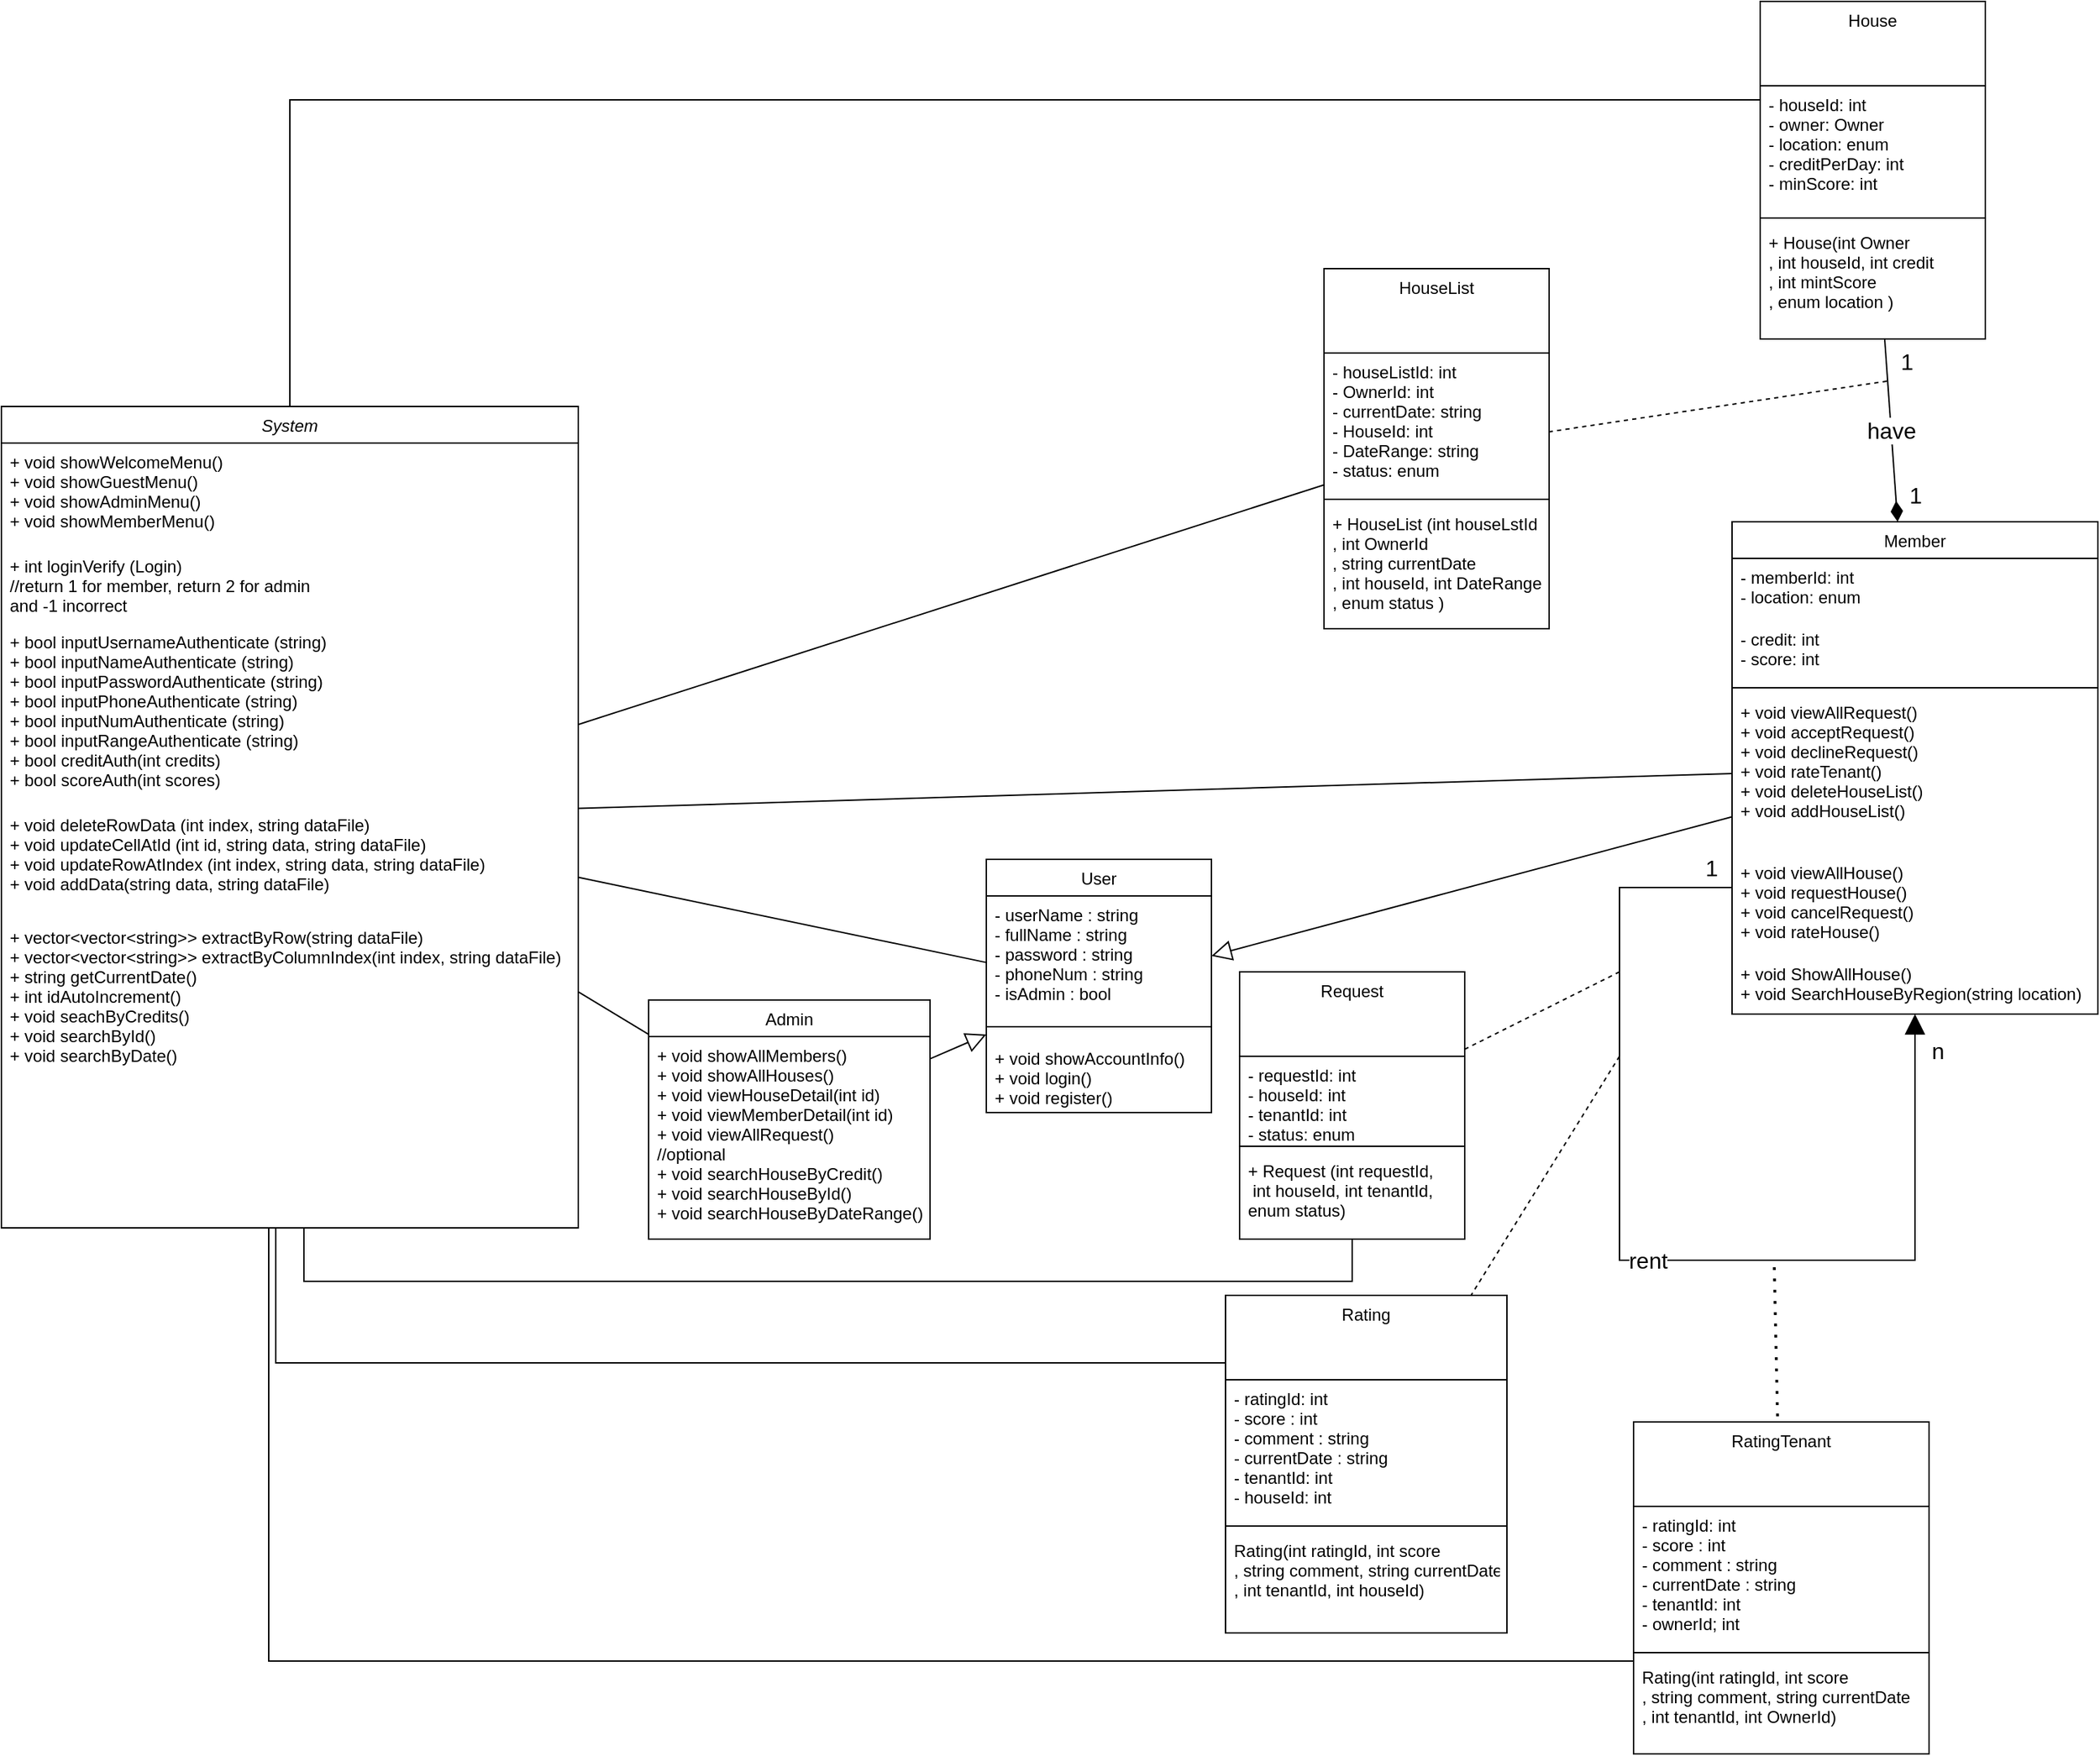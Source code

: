 <mxfile version="20.3.6" type="github">
  <diagram id="C5RBs43oDa-KdzZeNtuy" name="Page-1">
    <mxGraphModel dx="2863" dy="2373" grid="1" gridSize="10" guides="1" tooltips="1" connect="1" arrows="1" fold="1" page="1" pageScale="1" pageWidth="827" pageHeight="1169" math="0" shadow="0">
      <root>
        <mxCell id="WIyWlLk6GJQsqaUBKTNV-0" />
        <mxCell id="WIyWlLk6GJQsqaUBKTNV-1" parent="WIyWlLk6GJQsqaUBKTNV-0" />
        <mxCell id="zkfFHV4jXpPFQw0GAbJ--0" value="Member" style="swimlane;fontStyle=0;align=center;verticalAlign=top;childLayout=stackLayout;horizontal=1;startSize=26;horizontalStack=0;resizeParent=1;resizeLast=0;collapsible=1;marginBottom=0;rounded=0;shadow=0;strokeWidth=1;" parent="WIyWlLk6GJQsqaUBKTNV-1" vertex="1">
          <mxGeometry x="470" y="-750" width="260" height="350" as="geometry">
            <mxRectangle x="230" y="140" width="160" height="26" as="alternateBounds" />
          </mxGeometry>
        </mxCell>
        <mxCell id="zkfFHV4jXpPFQw0GAbJ--1" value="- memberId: int&#xa;- location: enum" style="text;align=left;verticalAlign=top;spacingLeft=4;spacingRight=4;overflow=hidden;rotatable=0;points=[[0,0.5],[1,0.5]];portConstraint=eastwest;" parent="zkfFHV4jXpPFQw0GAbJ--0" vertex="1">
          <mxGeometry y="26" width="260" height="44" as="geometry" />
        </mxCell>
        <mxCell id="nBUo0i6XYViC7IQc_473-117" value="- credit: int &#xa;- score: int" style="text;align=left;verticalAlign=top;spacingLeft=4;spacingRight=4;overflow=hidden;rotatable=0;points=[[0,0.5],[1,0.5]];portConstraint=eastwest;" parent="zkfFHV4jXpPFQw0GAbJ--0" vertex="1">
          <mxGeometry y="70" width="260" height="44" as="geometry" />
        </mxCell>
        <mxCell id="zkfFHV4jXpPFQw0GAbJ--4" value="" style="line;html=1;strokeWidth=1;align=left;verticalAlign=middle;spacingTop=-1;spacingLeft=3;spacingRight=3;rotatable=0;labelPosition=right;points=[];portConstraint=eastwest;" parent="zkfFHV4jXpPFQw0GAbJ--0" vertex="1">
          <mxGeometry y="114" width="260" height="8" as="geometry" />
        </mxCell>
        <mxCell id="nBUo0i6XYViC7IQc_473-145" value="+ void viewAllRequest()&#xa;+ void acceptRequest()&#xa;+ void declineRequest()&#xa;+ void rateTenant()&#xa;+ void deleteHouseList()&#xa;+ void addHouseList()" style="text;align=left;verticalAlign=top;spacingLeft=4;spacingRight=4;overflow=hidden;rotatable=0;points=[[0,0.5],[1,0.5]];portConstraint=eastwest;" parent="zkfFHV4jXpPFQw0GAbJ--0" vertex="1">
          <mxGeometry y="122" width="260" height="114" as="geometry" />
        </mxCell>
        <mxCell id="nBUo0i6XYViC7IQc_473-121" value="+ void viewAllHouse()&#xa;+ void requestHouse()&#xa;+ void cancelRequest()&#xa;+ void rateHouse()" style="text;align=left;verticalAlign=top;spacingLeft=4;spacingRight=4;overflow=hidden;rotatable=0;points=[[0,0.5],[1,0.5]];portConstraint=eastwest;" parent="zkfFHV4jXpPFQw0GAbJ--0" vertex="1">
          <mxGeometry y="236" width="260" height="72" as="geometry" />
        </mxCell>
        <mxCell id="zkfFHV4jXpPFQw0GAbJ--5" value="+ void ShowAllHouse()&#xa;+ void SearchHouseByRegion(string location)" style="text;align=left;verticalAlign=top;spacingLeft=4;spacingRight=4;overflow=hidden;rotatable=0;points=[[0,0.5],[1,0.5]];portConstraint=eastwest;" parent="zkfFHV4jXpPFQw0GAbJ--0" vertex="1">
          <mxGeometry y="308" width="260" height="42" as="geometry" />
        </mxCell>
        <mxCell id="9ko4xWgtDxU1rwnArHpV-3" value="rent" style="endArrow=block;html=1;endSize=12;startArrow=none;startSize=12;startFill=0;rounded=0;fontSize=16;fillColor=none;jumpSize=9;endFill=1;edgeStyle=orthogonalEdgeStyle;" parent="zkfFHV4jXpPFQw0GAbJ--0" source="zkfFHV4jXpPFQw0GAbJ--0" target="zkfFHV4jXpPFQw0GAbJ--5" edge="1">
          <mxGeometry relative="1" as="geometry">
            <mxPoint x="110" y="505" as="sourcePoint" />
            <mxPoint x="200" y="525" as="targetPoint" />
            <Array as="points">
              <mxPoint x="-80" y="260" />
              <mxPoint x="-80" y="525" />
              <mxPoint x="130" y="525" />
            </Array>
          </mxGeometry>
        </mxCell>
        <mxCell id="9ko4xWgtDxU1rwnArHpV-4" value="n" style="edgeLabel;resizable=0;html=1;align=left;verticalAlign=top;fontSize=16;" parent="9ko4xWgtDxU1rwnArHpV-3" connectable="0" vertex="1">
          <mxGeometry x="-1" relative="1" as="geometry">
            <mxPoint x="140" y="100" as="offset" />
          </mxGeometry>
        </mxCell>
        <mxCell id="9ko4xWgtDxU1rwnArHpV-5" value="1" style="edgeLabel;resizable=0;html=1;align=right;verticalAlign=top;fontSize=16;" parent="9ko4xWgtDxU1rwnArHpV-3" connectable="0" vertex="1">
          <mxGeometry x="1" relative="1" as="geometry">
            <mxPoint x="-140" y="-120" as="offset" />
          </mxGeometry>
        </mxCell>
        <mxCell id="zkfFHV4jXpPFQw0GAbJ--17" value="House" style="swimlane;fontStyle=0;align=center;verticalAlign=top;childLayout=stackLayout;horizontal=1;startSize=60;horizontalStack=0;resizeParent=1;resizeLast=0;collapsible=1;marginBottom=0;rounded=0;shadow=0;strokeWidth=1;" parent="WIyWlLk6GJQsqaUBKTNV-1" vertex="1">
          <mxGeometry x="490" y="-1120" width="160" height="240" as="geometry">
            <mxRectangle x="550" y="140" width="160" height="26" as="alternateBounds" />
          </mxGeometry>
        </mxCell>
        <mxCell id="zkfFHV4jXpPFQw0GAbJ--18" value="- houseId: int&#xa;- owner: Owner&#xa;- location: enum&#xa;- creditPerDay: int &#xa;- minScore: int" style="text;align=left;verticalAlign=top;spacingLeft=4;spacingRight=4;overflow=hidden;rotatable=0;points=[[0,0.5],[1,0.5]];portConstraint=eastwest;" parent="zkfFHV4jXpPFQw0GAbJ--17" vertex="1">
          <mxGeometry y="60" width="160" height="90" as="geometry" />
        </mxCell>
        <mxCell id="zkfFHV4jXpPFQw0GAbJ--23" value="" style="line;html=1;strokeWidth=1;align=left;verticalAlign=middle;spacingTop=-1;spacingLeft=3;spacingRight=3;rotatable=0;labelPosition=right;points=[];portConstraint=eastwest;" parent="zkfFHV4jXpPFQw0GAbJ--17" vertex="1">
          <mxGeometry y="150" width="160" height="8" as="geometry" />
        </mxCell>
        <mxCell id="zkfFHV4jXpPFQw0GAbJ--24" value="+ House(int Owner&#xa;, int houseId, int credit&#xa;, int mintScore&#xa;, enum location )" style="text;align=left;verticalAlign=top;spacingLeft=4;spacingRight=4;overflow=hidden;rotatable=0;points=[[0,0.5],[1,0.5]];portConstraint=eastwest;" parent="zkfFHV4jXpPFQw0GAbJ--17" vertex="1">
          <mxGeometry y="158" width="160" height="82" as="geometry" />
        </mxCell>
        <mxCell id="nBUo0i6XYViC7IQc_473-11" value="Admin" style="swimlane;fontStyle=0;align=center;verticalAlign=top;childLayout=stackLayout;horizontal=1;startSize=26;horizontalStack=0;resizeParent=1;resizeLast=0;collapsible=1;marginBottom=0;rounded=0;shadow=0;strokeWidth=1;" parent="WIyWlLk6GJQsqaUBKTNV-1" vertex="1">
          <mxGeometry x="-300" y="-410" width="200" height="170" as="geometry">
            <mxRectangle x="230" y="140" width="160" height="26" as="alternateBounds" />
          </mxGeometry>
        </mxCell>
        <mxCell id="nBUo0i6XYViC7IQc_473-329" value="+ void showAllMembers()&#xa;+ void showAllHouses()&#xa;+ void viewHouseDetail(int id)&#xa;+ void viewMemberDetail(int id)&#xa;+ void viewAllRequest()&#xa;//optional&#xa;+ void searchHouseByCredit()&#xa;+ void searchHouseById()&#xa;+ void searchHouseByDateRange()&#xa;" style="text;align=left;verticalAlign=top;spacingLeft=4;spacingRight=4;overflow=hidden;rotatable=0;points=[[0,0.5],[1,0.5]];portConstraint=eastwest;" parent="nBUo0i6XYViC7IQc_473-11" vertex="1">
          <mxGeometry y="26" width="200" height="144" as="geometry" />
        </mxCell>
        <mxCell id="nBUo0i6XYViC7IQc_473-96" value="User" style="swimlane;fontStyle=0;align=center;verticalAlign=top;childLayout=stackLayout;horizontal=1;startSize=26;horizontalStack=0;resizeParent=1;resizeLast=0;collapsible=1;marginBottom=0;rounded=0;shadow=0;strokeWidth=1;" parent="WIyWlLk6GJQsqaUBKTNV-1" vertex="1">
          <mxGeometry x="-60" y="-510" width="160" height="180" as="geometry">
            <mxRectangle x="230" y="140" width="160" height="26" as="alternateBounds" />
          </mxGeometry>
        </mxCell>
        <mxCell id="nBUo0i6XYViC7IQc_473-97" value="- userName : string&#xa;- fullName : string &#xa;- password : string&#xa;- phoneNum : string&#xa;- isAdmin : bool" style="text;align=left;verticalAlign=top;spacingLeft=4;spacingRight=4;overflow=hidden;rotatable=0;points=[[0,0.5],[1,0.5]];portConstraint=eastwest;" parent="nBUo0i6XYViC7IQc_473-96" vertex="1">
          <mxGeometry y="26" width="160" height="84" as="geometry" />
        </mxCell>
        <mxCell id="nBUo0i6XYViC7IQc_473-100" value="" style="line;html=1;strokeWidth=1;align=left;verticalAlign=middle;spacingTop=-1;spacingLeft=3;spacingRight=3;rotatable=0;labelPosition=right;points=[];portConstraint=eastwest;" parent="nBUo0i6XYViC7IQc_473-96" vertex="1">
          <mxGeometry y="110" width="160" height="18" as="geometry" />
        </mxCell>
        <mxCell id="nBUo0i6XYViC7IQc_473-101" value="+ void showAccountInfo()&#xa;+ void login()&#xa;+ void register()" style="text;align=left;verticalAlign=top;spacingLeft=4;spacingRight=4;overflow=hidden;rotatable=0;points=[[0,0.5],[1,0.5]];portConstraint=eastwest;" parent="nBUo0i6XYViC7IQc_473-96" vertex="1">
          <mxGeometry y="128" width="160" height="52" as="geometry" />
        </mxCell>
        <mxCell id="nBUo0i6XYViC7IQc_473-102" value="" style="endArrow=block;html=1;endSize=12;startArrow=none;startSize=12;startFill=0;rounded=0;fontSize=16;fillColor=none;jumpSize=9;endFill=0;" parent="WIyWlLk6GJQsqaUBKTNV-1" source="nBUo0i6XYViC7IQc_473-11" target="nBUo0i6XYViC7IQc_473-96" edge="1">
          <mxGeometry relative="1" as="geometry">
            <mxPoint x="186" y="500" as="sourcePoint" />
            <mxPoint x="-130" y="500" as="targetPoint" />
          </mxGeometry>
        </mxCell>
        <mxCell id="nBUo0i6XYViC7IQc_473-105" value="" style="endArrow=block;html=1;endSize=12;startArrow=none;startSize=12;startFill=0;rounded=0;fontSize=16;fillColor=none;jumpSize=9;endFill=0;" parent="WIyWlLk6GJQsqaUBKTNV-1" source="zkfFHV4jXpPFQw0GAbJ--0" target="nBUo0i6XYViC7IQc_473-96" edge="1">
          <mxGeometry relative="1" as="geometry">
            <mxPoint x="424" y="315.763" as="sourcePoint" />
            <mxPoint x="310" y="269.997" as="targetPoint" />
          </mxGeometry>
        </mxCell>
        <mxCell id="nBUo0i6XYViC7IQc_473-106" style="edgeStyle=none;rounded=0;jumpSize=9;orthogonalLoop=1;jettySize=auto;html=1;exitX=0.75;exitY=0;exitDx=0;exitDy=0;strokeWidth=4;fontSize=16;startArrow=none;startFill=0;endArrow=block;endFill=0;startSize=12;endSize=9;fillColor=none;" parent="WIyWlLk6GJQsqaUBKTNV-1" source="nBUo0i6XYViC7IQc_473-96" target="nBUo0i6XYViC7IQc_473-96" edge="1">
          <mxGeometry relative="1" as="geometry" />
        </mxCell>
        <mxCell id="nBUo0i6XYViC7IQc_473-151" value="Request" style="swimlane;fontStyle=0;align=center;verticalAlign=top;childLayout=stackLayout;horizontal=1;startSize=60;horizontalStack=0;resizeParent=1;resizeLast=0;collapsible=1;marginBottom=0;rounded=0;shadow=0;strokeWidth=1;" parent="WIyWlLk6GJQsqaUBKTNV-1" vertex="1">
          <mxGeometry x="120" y="-430" width="160" height="190" as="geometry">
            <mxRectangle x="550" y="140" width="160" height="26" as="alternateBounds" />
          </mxGeometry>
        </mxCell>
        <mxCell id="nBUo0i6XYViC7IQc_473-152" value="- requestId: int &#xa;- houseId: int &#xa;- tenantId: int &#xa;- status: enum&#xa;" style="text;align=left;verticalAlign=top;spacingLeft=4;spacingRight=4;overflow=hidden;rotatable=0;points=[[0,0.5],[1,0.5]];portConstraint=eastwest;" parent="nBUo0i6XYViC7IQc_473-151" vertex="1">
          <mxGeometry y="60" width="160" height="60" as="geometry" />
        </mxCell>
        <mxCell id="nBUo0i6XYViC7IQc_473-157" value="" style="line;html=1;strokeWidth=1;align=left;verticalAlign=middle;spacingTop=-1;spacingLeft=3;spacingRight=3;rotatable=0;labelPosition=right;points=[];portConstraint=eastwest;" parent="nBUo0i6XYViC7IQc_473-151" vertex="1">
          <mxGeometry y="120" width="160" height="8" as="geometry" />
        </mxCell>
        <mxCell id="nBUo0i6XYViC7IQc_473-159" value="+ Request (int requestId,&#xa; int houseId, int tenantId, &#xa;enum status)" style="text;align=left;verticalAlign=top;spacingLeft=4;spacingRight=4;overflow=hidden;rotatable=0;points=[[0,0.5],[1,0.5]];portConstraint=eastwest;" parent="nBUo0i6XYViC7IQc_473-151" vertex="1">
          <mxGeometry y="128" width="160" height="62" as="geometry" />
        </mxCell>
        <mxCell id="nBUo0i6XYViC7IQc_473-167" value="Rating" style="swimlane;fontStyle=0;align=center;verticalAlign=top;childLayout=stackLayout;horizontal=1;startSize=60;horizontalStack=0;resizeParent=1;resizeLast=0;collapsible=1;marginBottom=0;rounded=0;shadow=0;strokeWidth=1;" parent="WIyWlLk6GJQsqaUBKTNV-1" vertex="1">
          <mxGeometry x="110" y="-200" width="200" height="240" as="geometry">
            <mxRectangle x="550" y="140" width="160" height="26" as="alternateBounds" />
          </mxGeometry>
        </mxCell>
        <mxCell id="nBUo0i6XYViC7IQc_473-168" value="- ratingId: int&#xa;- score : int &#xa;- comment : string&#xa;- currentDate : string&#xa;- tenantId: int&#xa;- houseId: int" style="text;align=left;verticalAlign=top;spacingLeft=4;spacingRight=4;overflow=hidden;rotatable=0;points=[[0,0.5],[1,0.5]];portConstraint=eastwest;" parent="nBUo0i6XYViC7IQc_473-167" vertex="1">
          <mxGeometry y="60" width="200" height="100" as="geometry" />
        </mxCell>
        <mxCell id="nBUo0i6XYViC7IQc_473-173" value="" style="line;html=1;strokeWidth=1;align=left;verticalAlign=middle;spacingTop=-1;spacingLeft=3;spacingRight=3;rotatable=0;labelPosition=right;points=[];portConstraint=eastwest;" parent="nBUo0i6XYViC7IQc_473-167" vertex="1">
          <mxGeometry y="160" width="200" height="8" as="geometry" />
        </mxCell>
        <mxCell id="nBUo0i6XYViC7IQc_473-174" value="Rating(int ratingId, int score&#xa;, string comment, string currentDate&#xa;, int tenantId, int houseId)" style="text;align=left;verticalAlign=top;spacingLeft=4;spacingRight=4;overflow=hidden;rotatable=0;points=[[0,0.5],[1,0.5]];portConstraint=eastwest;" parent="nBUo0i6XYViC7IQc_473-167" vertex="1">
          <mxGeometry y="168" width="200" height="62" as="geometry" />
        </mxCell>
        <mxCell id="nBUo0i6XYViC7IQc_473-212" value="HouseList" style="swimlane;fontStyle=0;align=center;verticalAlign=top;childLayout=stackLayout;horizontal=1;startSize=60;horizontalStack=0;resizeParent=1;resizeLast=0;collapsible=1;marginBottom=0;rounded=0;shadow=0;strokeWidth=1;" parent="WIyWlLk6GJQsqaUBKTNV-1" vertex="1">
          <mxGeometry x="180" y="-930" width="160" height="256" as="geometry">
            <mxRectangle x="550" y="140" width="160" height="26" as="alternateBounds" />
          </mxGeometry>
        </mxCell>
        <mxCell id="nBUo0i6XYViC7IQc_473-213" value="- houseListId: int&#xa;- OwnerId: int&#xa;- currentDate: string&#xa;- HouseId: int&#xa;- DateRange: string&#xa;- status: enum " style="text;align=left;verticalAlign=top;spacingLeft=4;spacingRight=4;overflow=hidden;rotatable=0;points=[[0,0.5],[1,0.5]];portConstraint=eastwest;" parent="nBUo0i6XYViC7IQc_473-212" vertex="1">
          <mxGeometry y="60" width="160" height="100" as="geometry" />
        </mxCell>
        <mxCell id="nBUo0i6XYViC7IQc_473-218" value="" style="line;html=1;strokeWidth=1;align=left;verticalAlign=middle;spacingTop=-1;spacingLeft=3;spacingRight=3;rotatable=0;labelPosition=right;points=[];portConstraint=eastwest;" parent="nBUo0i6XYViC7IQc_473-212" vertex="1">
          <mxGeometry y="160" width="160" height="8" as="geometry" />
        </mxCell>
        <mxCell id="nBUo0i6XYViC7IQc_473-348" value="+ HouseList (int houseLstId&#xa;, int OwnerId&#xa;, string currentDate&#xa;, int houseId, int DateRange&#xa;, enum status )" style="text;align=left;verticalAlign=top;spacingLeft=4;spacingRight=4;overflow=hidden;rotatable=0;points=[[0,0.5],[1,0.5]];portConstraint=eastwest;" parent="nBUo0i6XYViC7IQc_473-212" vertex="1">
          <mxGeometry y="168" width="160" height="80" as="geometry" />
        </mxCell>
        <mxCell id="nBUo0i6XYViC7IQc_473-271" value="System" style="swimlane;fontStyle=2;align=center;verticalAlign=top;childLayout=stackLayout;horizontal=1;startSize=26;horizontalStack=0;resizeParent=1;resizeLast=0;collapsible=1;marginBottom=0;rounded=0;shadow=0;strokeWidth=1;" parent="WIyWlLk6GJQsqaUBKTNV-1" vertex="1">
          <mxGeometry x="-760" y="-832" width="410" height="584" as="geometry">
            <mxRectangle x="230" y="140" width="160" height="26" as="alternateBounds" />
          </mxGeometry>
        </mxCell>
        <mxCell id="nBUo0i6XYViC7IQc_473-30" value="+ void showWelcomeMenu()&#xa;+ void showGuestMenu()&#xa;+ void showAdminMenu()&#xa;+ void showMemberMenu()" style="text;align=left;verticalAlign=top;spacingLeft=4;spacingRight=4;overflow=hidden;rotatable=0;points=[[0,0.5],[1,0.5]];portConstraint=eastwest;" parent="nBUo0i6XYViC7IQc_473-271" vertex="1">
          <mxGeometry y="26" width="410" height="74" as="geometry" />
        </mxCell>
        <mxCell id="nBUo0i6XYViC7IQc_473-254" value="+ int loginVerify (Login) &#xa;//return 1 for member, return 2 for admin&#xa;and -1 incorrect&#xa; " style="text;align=left;verticalAlign=top;spacingLeft=4;spacingRight=4;overflow=hidden;rotatable=0;points=[[0,0.5],[1,0.5]];portConstraint=eastwest;" parent="nBUo0i6XYViC7IQc_473-271" vertex="1">
          <mxGeometry y="100" width="410" height="54" as="geometry" />
        </mxCell>
        <mxCell id="nBUo0i6XYViC7IQc_473-22" value="+ bool inputUsernameAuthenticate (string)&#xa;+ bool inputNameAuthenticate (string)&#xa;+ bool inputPasswordAuthenticate (string)&#xa;+ bool inputPhoneAuthenticate (string)&#xa;+ bool inputNumAuthenticate (string)&#xa;+ bool inputRangeAuthenticate (string) &#xa;+ bool creditAuth(int credits) &#xa;+ bool scoreAuth(int scores)" style="text;align=left;verticalAlign=top;spacingLeft=4;spacingRight=4;overflow=hidden;rotatable=0;points=[[0,0.5],[1,0.5]];portConstraint=eastwest;" parent="nBUo0i6XYViC7IQc_473-271" vertex="1">
          <mxGeometry y="154" width="410" height="130" as="geometry" />
        </mxCell>
        <mxCell id="nBUo0i6XYViC7IQc_473-184" value="+ void deleteRowData (int index, string dataFile)&#xa;+ void updateCellAtId (int id, string data, string dataFile)&#xa;+ void updateRowAtIndex (int index, string data, string dataFile)&#xa;+ void addData(string data, string dataFile) &#xa;&#xa; " style="text;align=left;verticalAlign=top;spacingLeft=4;spacingRight=4;overflow=hidden;rotatable=0;points=[[0,0.5],[1,0.5]];portConstraint=eastwest;" parent="nBUo0i6XYViC7IQc_473-271" vertex="1">
          <mxGeometry y="284" width="410" height="80" as="geometry" />
        </mxCell>
        <mxCell id="nBUo0i6XYViC7IQc_473-274" value="+ vector&lt;vector&lt;string&gt;&gt; extractByRow(string dataFile)&#xa;+ vector&lt;vector&lt;string&gt;&gt; extractByColumnIndex(int index, string dataFile)&#xa;+ string getCurrentDate()&#xa;+ int idAutoIncrement()&#xa;+ void seachByCredits()&#xa;+ void searchById()&#xa;+ void searchByDate()" style="text;align=left;verticalAlign=top;spacingLeft=4;spacingRight=4;overflow=hidden;rotatable=0;points=[[0,0.5],[1,0.5]];portConstraint=eastwest;" parent="nBUo0i6XYViC7IQc_473-271" vertex="1">
          <mxGeometry y="364" width="410" height="136" as="geometry" />
        </mxCell>
        <mxCell id="nBUo0i6XYViC7IQc_473-291" value="RatingTenant" style="swimlane;fontStyle=0;align=center;verticalAlign=top;childLayout=stackLayout;horizontal=1;startSize=60;horizontalStack=0;resizeParent=1;resizeLast=0;collapsible=1;marginBottom=0;rounded=0;shadow=0;strokeWidth=1;" parent="WIyWlLk6GJQsqaUBKTNV-1" vertex="1">
          <mxGeometry x="400" y="-110" width="210" height="236" as="geometry">
            <mxRectangle x="550" y="140" width="160" height="26" as="alternateBounds" />
          </mxGeometry>
        </mxCell>
        <mxCell id="nBUo0i6XYViC7IQc_473-351" value="- ratingId: int&#xa;- score : int &#xa;- comment : string&#xa;- currentDate : string&#xa;- tenantId: int&#xa;- ownerId; int" style="text;align=left;verticalAlign=top;spacingLeft=4;spacingRight=4;overflow=hidden;rotatable=0;points=[[0,0.5],[1,0.5]];portConstraint=eastwest;" parent="nBUo0i6XYViC7IQc_473-291" vertex="1">
          <mxGeometry y="60" width="210" height="100" as="geometry" />
        </mxCell>
        <mxCell id="nBUo0i6XYViC7IQc_473-297" value="" style="line;html=1;strokeWidth=1;align=left;verticalAlign=middle;spacingTop=-1;spacingLeft=3;spacingRight=3;rotatable=0;labelPosition=right;points=[];portConstraint=eastwest;" parent="nBUo0i6XYViC7IQc_473-291" vertex="1">
          <mxGeometry y="160" width="210" height="8" as="geometry" />
        </mxCell>
        <mxCell id="nBUo0i6XYViC7IQc_473-352" value="Rating(int ratingId, int score&#xa;, string comment, string currentDate&#xa;, int tenantId, int OwnerId)" style="text;align=left;verticalAlign=top;spacingLeft=4;spacingRight=4;overflow=hidden;rotatable=0;points=[[0,0.5],[1,0.5]];portConstraint=eastwest;" parent="nBUo0i6XYViC7IQc_473-291" vertex="1">
          <mxGeometry y="168" width="210" height="62" as="geometry" />
        </mxCell>
        <mxCell id="9ko4xWgtDxU1rwnArHpV-6" value="" style="html=1;verticalAlign=bottom;endArrow=none;dashed=1;endSize=8;rounded=0;endFill=0;" parent="WIyWlLk6GJQsqaUBKTNV-1" target="nBUo0i6XYViC7IQc_473-151" edge="1">
          <mxGeometry relative="1" as="geometry">
            <mxPoint x="390" y="-430" as="sourcePoint" />
            <mxPoint x="180" y="-440.0" as="targetPoint" />
          </mxGeometry>
        </mxCell>
        <mxCell id="9ko4xWgtDxU1rwnArHpV-7" value="" style="html=1;verticalAlign=bottom;endArrow=none;dashed=1;endSize=8;rounded=0;endFill=0;" parent="WIyWlLk6GJQsqaUBKTNV-1" target="nBUo0i6XYViC7IQc_473-167" edge="1">
          <mxGeometry relative="1" as="geometry">
            <mxPoint x="390" y="-370" as="sourcePoint" />
            <mxPoint x="281" y="-359.118" as="targetPoint" />
          </mxGeometry>
        </mxCell>
        <mxCell id="PkCfYfoQ0odu8vTmhUS6-0" value="" style="endArrow=none;dashed=1;html=1;dashPattern=1 3;strokeWidth=2;rounded=0;" edge="1" parent="WIyWlLk6GJQsqaUBKTNV-1" target="nBUo0i6XYViC7IQc_473-291">
          <mxGeometry width="50" height="50" relative="1" as="geometry">
            <mxPoint x="500" y="-220" as="sourcePoint" />
            <mxPoint x="260" y="-320" as="targetPoint" />
          </mxGeometry>
        </mxCell>
        <mxCell id="PkCfYfoQ0odu8vTmhUS6-1" value="" style="endArrow=none;html=1;rounded=0;" edge="1" parent="WIyWlLk6GJQsqaUBKTNV-1" source="nBUo0i6XYViC7IQc_473-271" target="nBUo0i6XYViC7IQc_473-212">
          <mxGeometry width="50" height="50" relative="1" as="geometry">
            <mxPoint x="140" y="-630" as="sourcePoint" />
            <mxPoint x="190" y="-680" as="targetPoint" />
          </mxGeometry>
        </mxCell>
        <mxCell id="PkCfYfoQ0odu8vTmhUS6-3" value="" style="endArrow=none;html=1;rounded=0;" edge="1" parent="WIyWlLk6GJQsqaUBKTNV-1" source="nBUo0i6XYViC7IQc_473-271" target="nBUo0i6XYViC7IQc_473-96">
          <mxGeometry width="50" height="50" relative="1" as="geometry">
            <mxPoint x="-340" y="-598.417" as="sourcePoint" />
            <mxPoint x="190" y="-775.301" as="targetPoint" />
          </mxGeometry>
        </mxCell>
        <mxCell id="PkCfYfoQ0odu8vTmhUS6-4" value="" style="endArrow=none;html=1;rounded=0;" edge="1" parent="WIyWlLk6GJQsqaUBKTNV-1" source="nBUo0i6XYViC7IQc_473-271" target="nBUo0i6XYViC7IQc_473-11">
          <mxGeometry width="50" height="50" relative="1" as="geometry">
            <mxPoint x="-330" y="-588.417" as="sourcePoint" />
            <mxPoint x="200" y="-765.301" as="targetPoint" />
          </mxGeometry>
        </mxCell>
        <mxCell id="PkCfYfoQ0odu8vTmhUS6-5" value="" style="endArrow=none;html=1;rounded=0;" edge="1" parent="WIyWlLk6GJQsqaUBKTNV-1" source="nBUo0i6XYViC7IQc_473-271" target="zkfFHV4jXpPFQw0GAbJ--0">
          <mxGeometry width="50" height="50" relative="1" as="geometry">
            <mxPoint x="-320" y="-578.417" as="sourcePoint" />
            <mxPoint x="210" y="-755.301" as="targetPoint" />
          </mxGeometry>
        </mxCell>
        <mxCell id="PkCfYfoQ0odu8vTmhUS6-6" value="" style="endArrow=none;html=1;rounded=0;edgeStyle=orthogonalEdgeStyle;" edge="1" parent="WIyWlLk6GJQsqaUBKTNV-1" source="nBUo0i6XYViC7IQc_473-271" target="zkfFHV4jXpPFQw0GAbJ--17">
          <mxGeometry width="50" height="50" relative="1" as="geometry">
            <mxPoint x="-310" y="-568.417" as="sourcePoint" />
            <mxPoint x="220" y="-745.301" as="targetPoint" />
            <Array as="points">
              <mxPoint x="-555" y="-1050" />
            </Array>
          </mxGeometry>
        </mxCell>
        <mxCell id="PkCfYfoQ0odu8vTmhUS6-8" value="" style="endArrow=none;html=1;rounded=0;edgeStyle=orthogonalEdgeStyle;" edge="1" parent="WIyWlLk6GJQsqaUBKTNV-1" source="nBUo0i6XYViC7IQc_473-271" target="nBUo0i6XYViC7IQc_473-151">
          <mxGeometry width="50" height="50" relative="1" as="geometry">
            <mxPoint x="-545" y="48" as="sourcePoint" />
            <mxPoint x="500" y="-170" as="targetPoint" />
            <Array as="points">
              <mxPoint x="-545" y="-210" />
              <mxPoint x="200" y="-210" />
            </Array>
          </mxGeometry>
        </mxCell>
        <mxCell id="PkCfYfoQ0odu8vTmhUS6-9" value="" style="endArrow=none;html=1;rounded=0;edgeStyle=orthogonalEdgeStyle;" edge="1" parent="WIyWlLk6GJQsqaUBKTNV-1" source="nBUo0i6XYViC7IQc_473-271" target="nBUo0i6XYViC7IQc_473-167">
          <mxGeometry width="50" height="50" relative="1" as="geometry">
            <mxPoint x="-565" y="-190" as="sourcePoint" />
            <mxPoint x="180" y="-182" as="targetPoint" />
            <Array as="points">
              <mxPoint x="-565" y="-152" />
            </Array>
          </mxGeometry>
        </mxCell>
        <mxCell id="PkCfYfoQ0odu8vTmhUS6-10" value="" style="endArrow=none;html=1;rounded=0;edgeStyle=orthogonalEdgeStyle;" edge="1" parent="WIyWlLk6GJQsqaUBKTNV-1" source="nBUo0i6XYViC7IQc_473-271" target="nBUo0i6XYViC7IQc_473-291">
          <mxGeometry width="50" height="50" relative="1" as="geometry">
            <mxPoint x="-570" y="-170" as="sourcePoint" />
            <mxPoint x="105" y="-74" as="targetPoint" />
            <Array as="points">
              <mxPoint x="-570" y="60" />
            </Array>
          </mxGeometry>
        </mxCell>
        <mxCell id="PkCfYfoQ0odu8vTmhUS6-11" value="" style="group" vertex="1" connectable="0" parent="WIyWlLk6GJQsqaUBKTNV-1">
          <mxGeometry x="580" y="-850" as="geometry" />
        </mxCell>
        <mxCell id="nBUo0i6XYViC7IQc_473-166" value="" style="html=1;verticalAlign=bottom;endArrow=none;dashed=1;endSize=8;rounded=0;endFill=0;" parent="PkCfYfoQ0odu8vTmhUS6-11" target="nBUo0i6XYViC7IQc_473-212" edge="1">
          <mxGeometry relative="1" as="geometry">
            <mxPoint as="sourcePoint" />
            <mxPoint x="205" y="455" as="targetPoint" />
          </mxGeometry>
        </mxCell>
        <mxCell id="nBUo0i6XYViC7IQc_473-68" value="have" style="endArrow=diamondThin;html=1;endSize=12;startArrow=none;startSize=12;startFill=0;rounded=0;fontSize=16;fillColor=none;jumpSize=9;endFill=1;" parent="PkCfYfoQ0odu8vTmhUS6-11" source="zkfFHV4jXpPFQw0GAbJ--17" target="zkfFHV4jXpPFQw0GAbJ--0" edge="1">
          <mxGeometry relative="1" as="geometry">
            <mxPoint x="350" y="620" as="sourcePoint" />
            <mxPoint x="350.0" y="40" as="targetPoint" />
          </mxGeometry>
        </mxCell>
        <mxCell id="nBUo0i6XYViC7IQc_473-69" value="1" style="edgeLabel;resizable=0;html=1;align=left;verticalAlign=top;fontSize=16;" parent="nBUo0i6XYViC7IQc_473-68" connectable="0" vertex="1">
          <mxGeometry x="-1" relative="1" as="geometry">
            <mxPoint x="10" as="offset" />
          </mxGeometry>
        </mxCell>
        <mxCell id="nBUo0i6XYViC7IQc_473-70" value="1" style="edgeLabel;resizable=0;html=1;align=right;verticalAlign=top;fontSize=16;" parent="nBUo0i6XYViC7IQc_473-68" connectable="0" vertex="1">
          <mxGeometry x="1" relative="1" as="geometry">
            <mxPoint x="18" y="-35" as="offset" />
          </mxGeometry>
        </mxCell>
      </root>
    </mxGraphModel>
  </diagram>
</mxfile>

